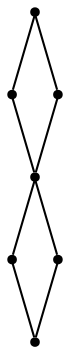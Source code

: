 graph {
  node [shape=point,comment="{\"directed\":false,\"doi\":\"10.1007/978-3-030-04414-5_29\",\"figure\":\"6 (3)\"}"]

  v0 [pos="1299.182020300229,828.9346037527415"]
  v1 [pos="1365.8593089762257,895.6110752545303"]
  v2 [pos="1299.182020300229,962.2875467563191"]
  v3 [pos="1234.2591360685174,893.8598398997301"]
  v4 [pos="1165.8274429482353,828.9346037527415"]
  v5 [pos="1165.8274429482353,962.2875467563191"]
  v6 [pos="1099.1501542722385,895.6110752545303"]

  v0 -- v1 [id="-1",pos="1299.182020300229,828.9346037527415 1365.8593089762257,895.6110752545303 1365.8593089762257,895.6110752545303 1365.8593089762257,895.6110752545303"]
  v6 -- v5 [id="-2",pos="1099.1501542722385,895.6110752545303 1165.8274429482353,962.2875467563191 1165.8274429482353,962.2875467563191 1165.8274429482353,962.2875467563191"]
  v6 -- v4 [id="-3",pos="1099.1501542722385,895.6110752545303 1165.8274429482353,828.9346037527415 1165.8274429482353,828.9346037527415 1165.8274429482353,828.9346037527415"]
  v5 -- v3 [id="-4",pos="1165.8274429482353,962.2875467563191 1234.2591360685174,893.8598398997301 1234.2591360685174,893.8598398997301 1234.2591360685174,893.8598398997301"]
  v3 -- v0 [id="-5",pos="1234.2591360685174,893.8598398997301 1299.182020300229,828.9346037527415 1299.182020300229,828.9346037527415 1299.182020300229,828.9346037527415"]
  v4 -- v3 [id="-6",pos="1165.8274429482353,828.9346037527415 1234.2591360685174,893.8598398997301 1234.2591360685174,893.8598398997301 1234.2591360685174,893.8598398997301"]
  v3 -- v2 [id="-7",pos="1234.2591360685174,893.8598398997301 1299.182020300229,962.2875467563191 1299.182020300229,962.2875467563191 1299.182020300229,962.2875467563191"]
  v2 -- v1 [id="-8",pos="1299.182020300229,962.2875467563191 1365.8593089762257,895.6110752545303 1365.8593089762257,895.6110752545303 1365.8593089762257,895.6110752545303"]
}